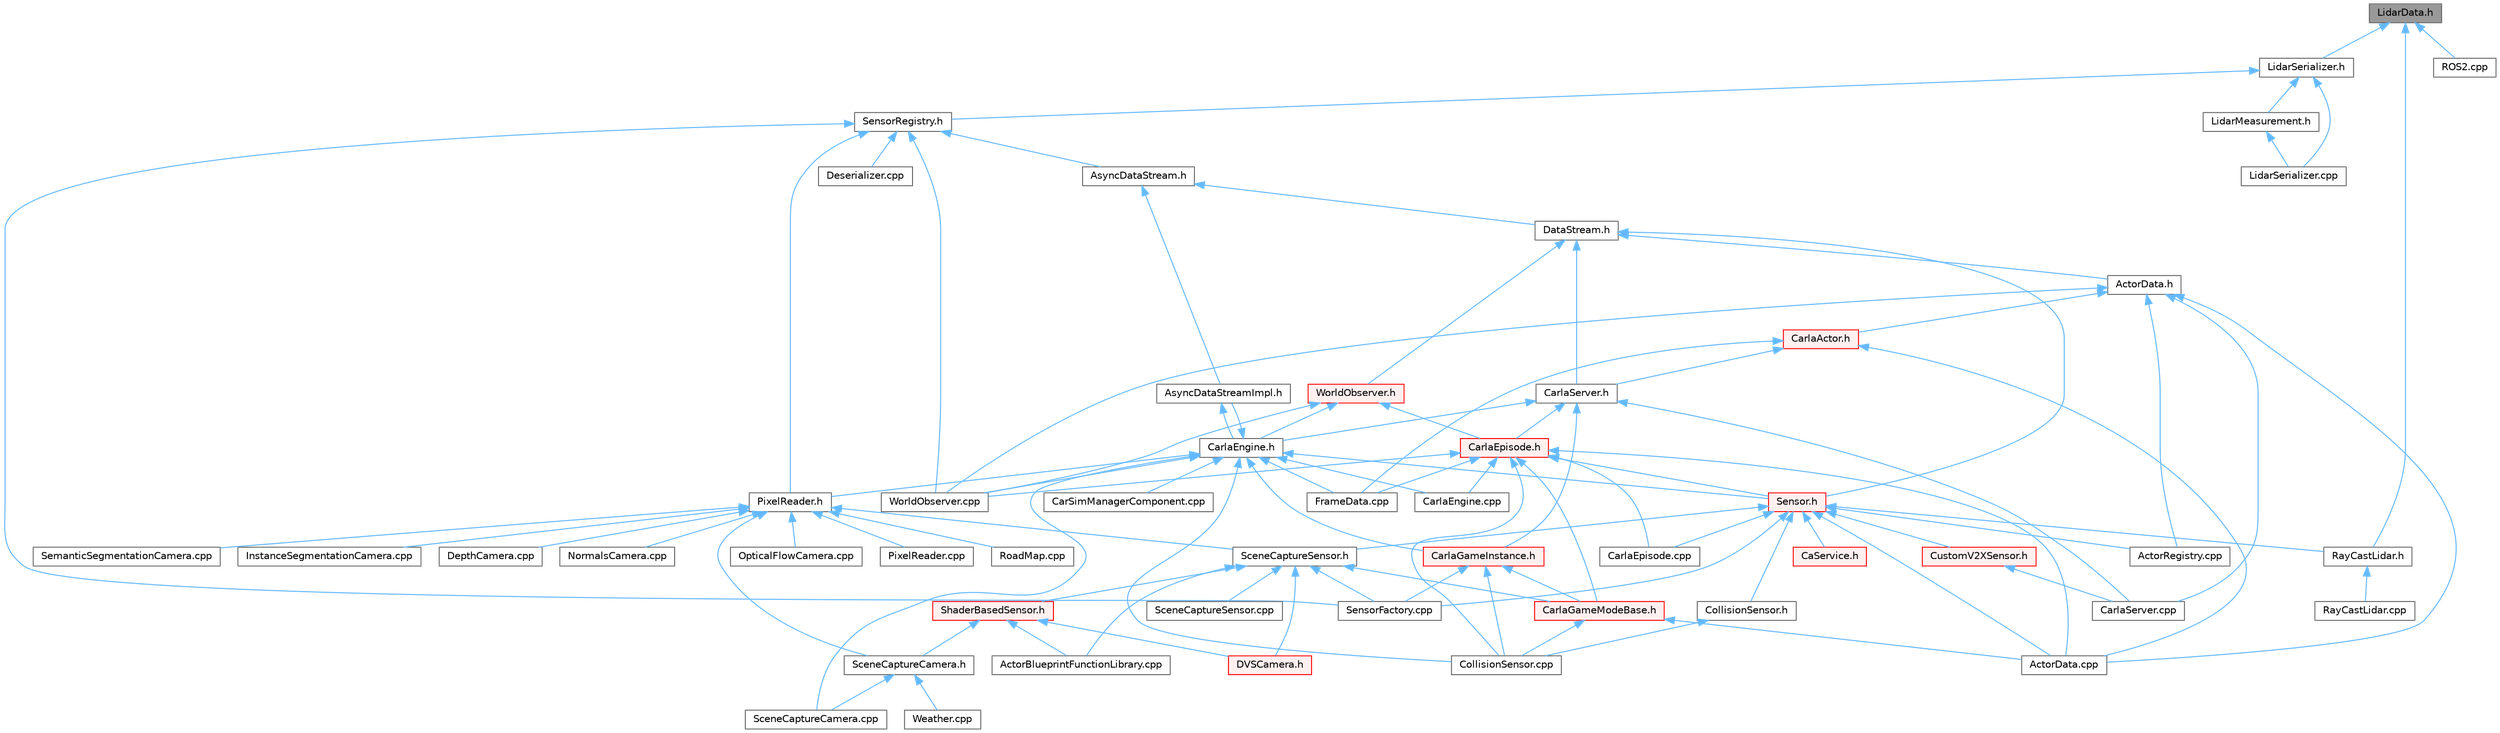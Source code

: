 digraph "LidarData.h"
{
 // INTERACTIVE_SVG=YES
 // LATEX_PDF_SIZE
  bgcolor="transparent";
  edge [fontname=Helvetica,fontsize=10,labelfontname=Helvetica,labelfontsize=10];
  node [fontname=Helvetica,fontsize=10,shape=box,height=0.2,width=0.4];
  Node1 [id="Node000001",label="LidarData.h",height=0.2,width=0.4,color="gray40", fillcolor="grey60", style="filled", fontcolor="black",tooltip=" "];
  Node1 -> Node2 [id="edge1_Node000001_Node000002",dir="back",color="steelblue1",style="solid",tooltip=" "];
  Node2 [id="Node000002",label="LidarSerializer.h",height=0.2,width=0.4,color="grey40", fillcolor="white", style="filled",URL="$d1/de3/LidarSerializer_8h.html",tooltip=" "];
  Node2 -> Node3 [id="edge2_Node000002_Node000003",dir="back",color="steelblue1",style="solid",tooltip=" "];
  Node3 [id="Node000003",label="LidarMeasurement.h",height=0.2,width=0.4,color="grey40", fillcolor="white", style="filled",URL="$d4/dbb/LidarMeasurement_8h.html",tooltip=" "];
  Node3 -> Node4 [id="edge3_Node000003_Node000004",dir="back",color="steelblue1",style="solid",tooltip=" "];
  Node4 [id="Node000004",label="LidarSerializer.cpp",height=0.2,width=0.4,color="grey40", fillcolor="white", style="filled",URL="$db/d0f/LidarSerializer_8cpp.html",tooltip=" "];
  Node2 -> Node4 [id="edge4_Node000002_Node000004",dir="back",color="steelblue1",style="solid",tooltip=" "];
  Node2 -> Node5 [id="edge5_Node000002_Node000005",dir="back",color="steelblue1",style="solid",tooltip=" "];
  Node5 [id="Node000005",label="SensorRegistry.h",height=0.2,width=0.4,color="grey40", fillcolor="white", style="filled",URL="$d4/d03/SensorRegistry_8h.html",tooltip=" "];
  Node5 -> Node6 [id="edge6_Node000005_Node000006",dir="back",color="steelblue1",style="solid",tooltip=" "];
  Node6 [id="Node000006",label="AsyncDataStream.h",height=0.2,width=0.4,color="grey40", fillcolor="white", style="filled",URL="$d9/d4d/AsyncDataStream_8h.html",tooltip=" "];
  Node6 -> Node7 [id="edge7_Node000006_Node000007",dir="back",color="steelblue1",style="solid",tooltip=" "];
  Node7 [id="Node000007",label="AsyncDataStreamImpl.h",height=0.2,width=0.4,color="grey40", fillcolor="white", style="filled",URL="$d0/d17/AsyncDataStreamImpl_8h.html",tooltip=" "];
  Node7 -> Node8 [id="edge8_Node000007_Node000008",dir="back",color="steelblue1",style="solid",tooltip=" "];
  Node8 [id="Node000008",label="CarlaEngine.h",height=0.2,width=0.4,color="grey40", fillcolor="white", style="filled",URL="$d0/d11/CarlaEngine_8h.html",tooltip=" "];
  Node8 -> Node7 [id="edge9_Node000008_Node000007",dir="back",color="steelblue1",style="solid",tooltip=" "];
  Node8 -> Node9 [id="edge10_Node000008_Node000009",dir="back",color="steelblue1",style="solid",tooltip=" "];
  Node9 [id="Node000009",label="CarSimManagerComponent.cpp",height=0.2,width=0.4,color="grey40", fillcolor="white", style="filled",URL="$d2/d56/CarSimManagerComponent_8cpp.html",tooltip=" "];
  Node8 -> Node10 [id="edge11_Node000008_Node000010",dir="back",color="steelblue1",style="solid",tooltip=" "];
  Node10 [id="Node000010",label="CarlaEngine.cpp",height=0.2,width=0.4,color="grey40", fillcolor="white", style="filled",URL="$d6/da1/CarlaEngine_8cpp.html",tooltip=" "];
  Node8 -> Node11 [id="edge12_Node000008_Node000011",dir="back",color="steelblue1",style="solid",tooltip=" "];
  Node11 [id="Node000011",label="CarlaGameInstance.h",height=0.2,width=0.4,color="red", fillcolor="#FFF0F0", style="filled",URL="$d2/dba/CarlaGameInstance_8h.html",tooltip=" "];
  Node11 -> Node13 [id="edge13_Node000011_Node000013",dir="back",color="steelblue1",style="solid",tooltip=" "];
  Node13 [id="Node000013",label="CarlaGameModeBase.h",height=0.2,width=0.4,color="red", fillcolor="#FFF0F0", style="filled",URL="$d3/d49/CarlaGameModeBase_8h.html",tooltip=" "];
  Node13 -> Node14 [id="edge14_Node000013_Node000014",dir="back",color="steelblue1",style="solid",tooltip=" "];
  Node14 [id="Node000014",label="ActorData.cpp",height=0.2,width=0.4,color="grey40", fillcolor="white", style="filled",URL="$da/d7f/ActorData_8cpp.html",tooltip=" "];
  Node13 -> Node45 [id="edge15_Node000013_Node000045",dir="back",color="steelblue1",style="solid",tooltip=" "];
  Node45 [id="Node000045",label="CollisionSensor.cpp",height=0.2,width=0.4,color="grey40", fillcolor="white", style="filled",URL="$da/df0/CollisionSensor_8cpp.html",tooltip=" "];
  Node11 -> Node45 [id="edge16_Node000011_Node000045",dir="back",color="steelblue1",style="solid",tooltip=" "];
  Node11 -> Node35 [id="edge17_Node000011_Node000035",dir="back",color="steelblue1",style="solid",tooltip=" "];
  Node35 [id="Node000035",label="SensorFactory.cpp",height=0.2,width=0.4,color="grey40", fillcolor="white", style="filled",URL="$d0/dde/SensorFactory_8cpp.html",tooltip=" "];
  Node8 -> Node45 [id="edge18_Node000008_Node000045",dir="back",color="steelblue1",style="solid",tooltip=" "];
  Node8 -> Node27 [id="edge19_Node000008_Node000027",dir="back",color="steelblue1",style="solid",tooltip=" "];
  Node27 [id="Node000027",label="FrameData.cpp",height=0.2,width=0.4,color="grey40", fillcolor="white", style="filled",URL="$df/d8a/FrameData_8cpp.html",tooltip=" "];
  Node8 -> Node49 [id="edge20_Node000008_Node000049",dir="back",color="steelblue1",style="solid",tooltip=" "];
  Node49 [id="Node000049",label="PixelReader.h",height=0.2,width=0.4,color="grey40", fillcolor="white", style="filled",URL="$df/d2e/PixelReader_8h.html",tooltip=" "];
  Node49 -> Node50 [id="edge21_Node000049_Node000050",dir="back",color="steelblue1",style="solid",tooltip=" "];
  Node50 [id="Node000050",label="DepthCamera.cpp",height=0.2,width=0.4,color="grey40", fillcolor="white", style="filled",URL="$d7/d0e/DepthCamera_8cpp.html",tooltip=" "];
  Node49 -> Node51 [id="edge22_Node000049_Node000051",dir="back",color="steelblue1",style="solid",tooltip=" "];
  Node51 [id="Node000051",label="InstanceSegmentationCamera.cpp",height=0.2,width=0.4,color="grey40", fillcolor="white", style="filled",URL="$d6/dcd/InstanceSegmentationCamera_8cpp.html",tooltip=" "];
  Node49 -> Node52 [id="edge23_Node000049_Node000052",dir="back",color="steelblue1",style="solid",tooltip=" "];
  Node52 [id="Node000052",label="NormalsCamera.cpp",height=0.2,width=0.4,color="grey40", fillcolor="white", style="filled",URL="$d6/d81/NormalsCamera_8cpp.html",tooltip=" "];
  Node49 -> Node53 [id="edge24_Node000049_Node000053",dir="back",color="steelblue1",style="solid",tooltip=" "];
  Node53 [id="Node000053",label="OpticalFlowCamera.cpp",height=0.2,width=0.4,color="grey40", fillcolor="white", style="filled",URL="$d0/d58/OpticalFlowCamera_8cpp.html",tooltip=" "];
  Node49 -> Node54 [id="edge25_Node000049_Node000054",dir="back",color="steelblue1",style="solid",tooltip=" "];
  Node54 [id="Node000054",label="PixelReader.cpp",height=0.2,width=0.4,color="grey40", fillcolor="white", style="filled",URL="$dc/db0/PixelReader_8cpp.html",tooltip=" "];
  Node49 -> Node55 [id="edge26_Node000049_Node000055",dir="back",color="steelblue1",style="solid",tooltip=" "];
  Node55 [id="Node000055",label="RoadMap.cpp",height=0.2,width=0.4,color="grey40", fillcolor="white", style="filled",URL="$d2/de5/RoadMap_8cpp.html",tooltip=" "];
  Node49 -> Node56 [id="edge27_Node000049_Node000056",dir="back",color="steelblue1",style="solid",tooltip=" "];
  Node56 [id="Node000056",label="SceneCaptureCamera.h",height=0.2,width=0.4,color="grey40", fillcolor="white", style="filled",URL="$dc/d56/SceneCaptureCamera_8h.html",tooltip=" "];
  Node56 -> Node57 [id="edge28_Node000056_Node000057",dir="back",color="steelblue1",style="solid",tooltip=" "];
  Node57 [id="Node000057",label="SceneCaptureCamera.cpp",height=0.2,width=0.4,color="grey40", fillcolor="white", style="filled",URL="$d1/dec/SceneCaptureCamera_8cpp.html",tooltip=" "];
  Node56 -> Node58 [id="edge29_Node000056_Node000058",dir="back",color="steelblue1",style="solid",tooltip=" "];
  Node58 [id="Node000058",label="Weather.cpp",height=0.2,width=0.4,color="grey40", fillcolor="white", style="filled",URL="$d2/d0f/Weather_8cpp.html",tooltip=" "];
  Node49 -> Node59 [id="edge30_Node000049_Node000059",dir="back",color="steelblue1",style="solid",tooltip=" "];
  Node59 [id="Node000059",label="SceneCaptureSensor.h",height=0.2,width=0.4,color="grey40", fillcolor="white", style="filled",URL="$d8/d95/SceneCaptureSensor_8h.html",tooltip=" "];
  Node59 -> Node60 [id="edge31_Node000059_Node000060",dir="back",color="steelblue1",style="solid",tooltip=" "];
  Node60 [id="Node000060",label="ActorBlueprintFunctionLibrary.cpp",height=0.2,width=0.4,color="grey40", fillcolor="white", style="filled",URL="$dd/d08/ActorBlueprintFunctionLibrary_8cpp.html",tooltip=" "];
  Node59 -> Node13 [id="edge32_Node000059_Node000013",dir="back",color="steelblue1",style="solid",tooltip=" "];
  Node59 -> Node61 [id="edge33_Node000059_Node000061",dir="back",color="steelblue1",style="solid",tooltip=" "];
  Node61 [id="Node000061",label="DVSCamera.h",height=0.2,width=0.4,color="red", fillcolor="#FFF0F0", style="filled",URL="$d6/db9/DVSCamera_8h.html",tooltip=" "];
  Node59 -> Node33 [id="edge34_Node000059_Node000033",dir="back",color="steelblue1",style="solid",tooltip=" "];
  Node33 [id="Node000033",label="SceneCaptureSensor.cpp",height=0.2,width=0.4,color="grey40", fillcolor="white", style="filled",URL="$db/d2d/SceneCaptureSensor_8cpp.html",tooltip=" "];
  Node59 -> Node35 [id="edge35_Node000059_Node000035",dir="back",color="steelblue1",style="solid",tooltip=" "];
  Node59 -> Node63 [id="edge36_Node000059_Node000063",dir="back",color="steelblue1",style="solid",tooltip=" "];
  Node63 [id="Node000063",label="ShaderBasedSensor.h",height=0.2,width=0.4,color="red", fillcolor="#FFF0F0", style="filled",URL="$da/d69/ShaderBasedSensor_8h.html",tooltip=" "];
  Node63 -> Node60 [id="edge37_Node000063_Node000060",dir="back",color="steelblue1",style="solid",tooltip=" "];
  Node63 -> Node61 [id="edge38_Node000063_Node000061",dir="back",color="steelblue1",style="solid",tooltip=" "];
  Node63 -> Node56 [id="edge39_Node000063_Node000056",dir="back",color="steelblue1",style="solid",tooltip=" "];
  Node49 -> Node73 [id="edge40_Node000049_Node000073",dir="back",color="steelblue1",style="solid",tooltip=" "];
  Node73 [id="Node000073",label="SemanticSegmentationCamera.cpp",height=0.2,width=0.4,color="grey40", fillcolor="white", style="filled",URL="$d9/d38/SemanticSegmentationCamera_8cpp.html",tooltip=" "];
  Node8 -> Node57 [id="edge41_Node000008_Node000057",dir="back",color="steelblue1",style="solid",tooltip=" "];
  Node8 -> Node75 [id="edge42_Node000008_Node000075",dir="back",color="steelblue1",style="solid",tooltip=" "];
  Node75 [id="Node000075",label="Sensor.h",height=0.2,width=0.4,color="red", fillcolor="#FFF0F0", style="filled",URL="$d7/d7d/Unreal_2CarlaUE4_2Plugins_2Carla_2Source_2Carla_2Sensor_2Sensor_8h.html",tooltip=" "];
  Node75 -> Node14 [id="edge43_Node000075_Node000014",dir="back",color="steelblue1",style="solid",tooltip=" "];
  Node75 -> Node76 [id="edge44_Node000075_Node000076",dir="back",color="steelblue1",style="solid",tooltip=" "];
  Node76 [id="Node000076",label="ActorRegistry.cpp",height=0.2,width=0.4,color="grey40", fillcolor="white", style="filled",URL="$d3/df3/ActorRegistry_8cpp.html",tooltip=" "];
  Node75 -> Node77 [id="edge45_Node000075_Node000077",dir="back",color="steelblue1",style="solid",tooltip=" "];
  Node77 [id="Node000077",label="CaService.h",height=0.2,width=0.4,color="red", fillcolor="#FFF0F0", style="filled",URL="$df/dd8/CaService_8h.html",tooltip=" "];
  Node75 -> Node19 [id="edge46_Node000075_Node000019",dir="back",color="steelblue1",style="solid",tooltip=" "];
  Node19 [id="Node000019",label="CarlaEpisode.cpp",height=0.2,width=0.4,color="grey40", fillcolor="white", style="filled",URL="$d6/dd9/CarlaEpisode_8cpp.html",tooltip=" "];
  Node75 -> Node94 [id="edge47_Node000075_Node000094",dir="back",color="steelblue1",style="solid",tooltip=" "];
  Node94 [id="Node000094",label="CollisionSensor.h",height=0.2,width=0.4,color="grey40", fillcolor="white", style="filled",URL="$d3/dd6/CollisionSensor_8h.html",tooltip=" "];
  Node94 -> Node45 [id="edge48_Node000094_Node000045",dir="back",color="steelblue1",style="solid",tooltip=" "];
  Node75 -> Node95 [id="edge49_Node000075_Node000095",dir="back",color="steelblue1",style="solid",tooltip=" "];
  Node95 [id="Node000095",label="CustomV2XSensor.h",height=0.2,width=0.4,color="red", fillcolor="#FFF0F0", style="filled",URL="$df/d4b/CustomV2XSensor_8h.html",tooltip=" "];
  Node95 -> Node22 [id="edge50_Node000095_Node000022",dir="back",color="steelblue1",style="solid",tooltip=" "];
  Node22 [id="Node000022",label="CarlaServer.cpp",height=0.2,width=0.4,color="grey40", fillcolor="white", style="filled",URL="$db/d6c/CarlaServer_8cpp.html",tooltip=" "];
  Node75 -> Node89 [id="edge51_Node000075_Node000089",dir="back",color="steelblue1",style="solid",tooltip=" "];
  Node89 [id="Node000089",label="RayCastLidar.h",height=0.2,width=0.4,color="grey40", fillcolor="white", style="filled",URL="$d1/d53/RayCastLidar_8h.html",tooltip=" "];
  Node89 -> Node88 [id="edge52_Node000089_Node000088",dir="back",color="steelblue1",style="solid",tooltip=" "];
  Node88 [id="Node000088",label="RayCastLidar.cpp",height=0.2,width=0.4,color="grey40", fillcolor="white", style="filled",URL="$df/dec/RayCastLidar_8cpp.html",tooltip=" "];
  Node75 -> Node59 [id="edge53_Node000075_Node000059",dir="back",color="steelblue1",style="solid",tooltip=" "];
  Node75 -> Node35 [id="edge54_Node000075_Node000035",dir="back",color="steelblue1",style="solid",tooltip=" "];
  Node8 -> Node101 [id="edge55_Node000008_Node000101",dir="back",color="steelblue1",style="solid",tooltip=" "];
  Node101 [id="Node000101",label="WorldObserver.cpp",height=0.2,width=0.4,color="grey40", fillcolor="white", style="filled",URL="$d9/de7/WorldObserver_8cpp.html",tooltip=" "];
  Node6 -> Node102 [id="edge56_Node000006_Node000102",dir="back",color="steelblue1",style="solid",tooltip=" "];
  Node102 [id="Node000102",label="DataStream.h",height=0.2,width=0.4,color="grey40", fillcolor="white", style="filled",URL="$da/dd9/DataStream_8h.html",tooltip=" "];
  Node102 -> Node103 [id="edge57_Node000102_Node000103",dir="back",color="steelblue1",style="solid",tooltip=" "];
  Node103 [id="Node000103",label="ActorData.h",height=0.2,width=0.4,color="grey40", fillcolor="white", style="filled",URL="$de/d7d/ActorData_8h.html",tooltip=" "];
  Node103 -> Node14 [id="edge58_Node000103_Node000014",dir="back",color="steelblue1",style="solid",tooltip=" "];
  Node103 -> Node76 [id="edge59_Node000103_Node000076",dir="back",color="steelblue1",style="solid",tooltip=" "];
  Node103 -> Node104 [id="edge60_Node000103_Node000104",dir="back",color="steelblue1",style="solid",tooltip=" "];
  Node104 [id="Node000104",label="CarlaActor.h",height=0.2,width=0.4,color="red", fillcolor="#FFF0F0", style="filled",URL="$de/d36/CarlaActor_8h.html",tooltip=" "];
  Node104 -> Node14 [id="edge61_Node000104_Node000014",dir="back",color="steelblue1",style="solid",tooltip=" "];
  Node104 -> Node113 [id="edge62_Node000104_Node000113",dir="back",color="steelblue1",style="solid",tooltip=" "];
  Node113 [id="Node000113",label="CarlaServer.h",height=0.2,width=0.4,color="grey40", fillcolor="white", style="filled",URL="$d0/d35/CarlaServer_8h.html",tooltip=" "];
  Node113 -> Node8 [id="edge63_Node000113_Node000008",dir="back",color="steelblue1",style="solid",tooltip=" "];
  Node113 -> Node107 [id="edge64_Node000113_Node000107",dir="back",color="steelblue1",style="solid",tooltip=" "];
  Node107 [id="Node000107",label="CarlaEpisode.h",height=0.2,width=0.4,color="red", fillcolor="#FFF0F0", style="filled",URL="$de/db8/CarlaEpisode_8h.html",tooltip=" "];
  Node107 -> Node14 [id="edge65_Node000107_Node000014",dir="back",color="steelblue1",style="solid",tooltip=" "];
  Node107 -> Node10 [id="edge66_Node000107_Node000010",dir="back",color="steelblue1",style="solid",tooltip=" "];
  Node107 -> Node19 [id="edge67_Node000107_Node000019",dir="back",color="steelblue1",style="solid",tooltip=" "];
  Node107 -> Node13 [id="edge68_Node000107_Node000013",dir="back",color="steelblue1",style="solid",tooltip=" "];
  Node107 -> Node45 [id="edge69_Node000107_Node000045",dir="back",color="steelblue1",style="solid",tooltip=" "];
  Node107 -> Node27 [id="edge70_Node000107_Node000027",dir="back",color="steelblue1",style="solid",tooltip=" "];
  Node107 -> Node75 [id="edge71_Node000107_Node000075",dir="back",color="steelblue1",style="solid",tooltip=" "];
  Node107 -> Node101 [id="edge72_Node000107_Node000101",dir="back",color="steelblue1",style="solid",tooltip=" "];
  Node113 -> Node11 [id="edge73_Node000113_Node000011",dir="back",color="steelblue1",style="solid",tooltip=" "];
  Node113 -> Node22 [id="edge74_Node000113_Node000022",dir="back",color="steelblue1",style="solid",tooltip=" "];
  Node104 -> Node27 [id="edge75_Node000104_Node000027",dir="back",color="steelblue1",style="solid",tooltip=" "];
  Node103 -> Node22 [id="edge76_Node000103_Node000022",dir="back",color="steelblue1",style="solid",tooltip=" "];
  Node103 -> Node101 [id="edge77_Node000103_Node000101",dir="back",color="steelblue1",style="solid",tooltip=" "];
  Node102 -> Node113 [id="edge78_Node000102_Node000113",dir="back",color="steelblue1",style="solid",tooltip=" "];
  Node102 -> Node75 [id="edge79_Node000102_Node000075",dir="back",color="steelblue1",style="solid",tooltip=" "];
  Node102 -> Node124 [id="edge80_Node000102_Node000124",dir="back",color="steelblue1",style="solid",tooltip=" "];
  Node124 [id="Node000124",label="WorldObserver.h",height=0.2,width=0.4,color="red", fillcolor="#FFF0F0", style="filled",URL="$d8/deb/WorldObserver_8h.html",tooltip=" "];
  Node124 -> Node8 [id="edge81_Node000124_Node000008",dir="back",color="steelblue1",style="solid",tooltip=" "];
  Node124 -> Node107 [id="edge82_Node000124_Node000107",dir="back",color="steelblue1",style="solid",tooltip=" "];
  Node124 -> Node101 [id="edge83_Node000124_Node000101",dir="back",color="steelblue1",style="solid",tooltip=" "];
  Node5 -> Node125 [id="edge84_Node000005_Node000125",dir="back",color="steelblue1",style="solid",tooltip=" "];
  Node125 [id="Node000125",label="Deserializer.cpp",height=0.2,width=0.4,color="grey40", fillcolor="white", style="filled",URL="$d0/d1a/Deserializer_8cpp.html",tooltip=" "];
  Node5 -> Node49 [id="edge85_Node000005_Node000049",dir="back",color="steelblue1",style="solid",tooltip=" "];
  Node5 -> Node35 [id="edge86_Node000005_Node000035",dir="back",color="steelblue1",style="solid",tooltip=" "];
  Node5 -> Node101 [id="edge87_Node000005_Node000101",dir="back",color="steelblue1",style="solid",tooltip=" "];
  Node1 -> Node126 [id="edge88_Node000001_Node000126",dir="back",color="steelblue1",style="solid",tooltip=" "];
  Node126 [id="Node000126",label="ROS2.cpp",height=0.2,width=0.4,color="grey40", fillcolor="white", style="filled",URL="$dd/d14/ROS2_8cpp.html",tooltip=" "];
  Node1 -> Node89 [id="edge89_Node000001_Node000089",dir="back",color="steelblue1",style="solid",tooltip=" "];
}
